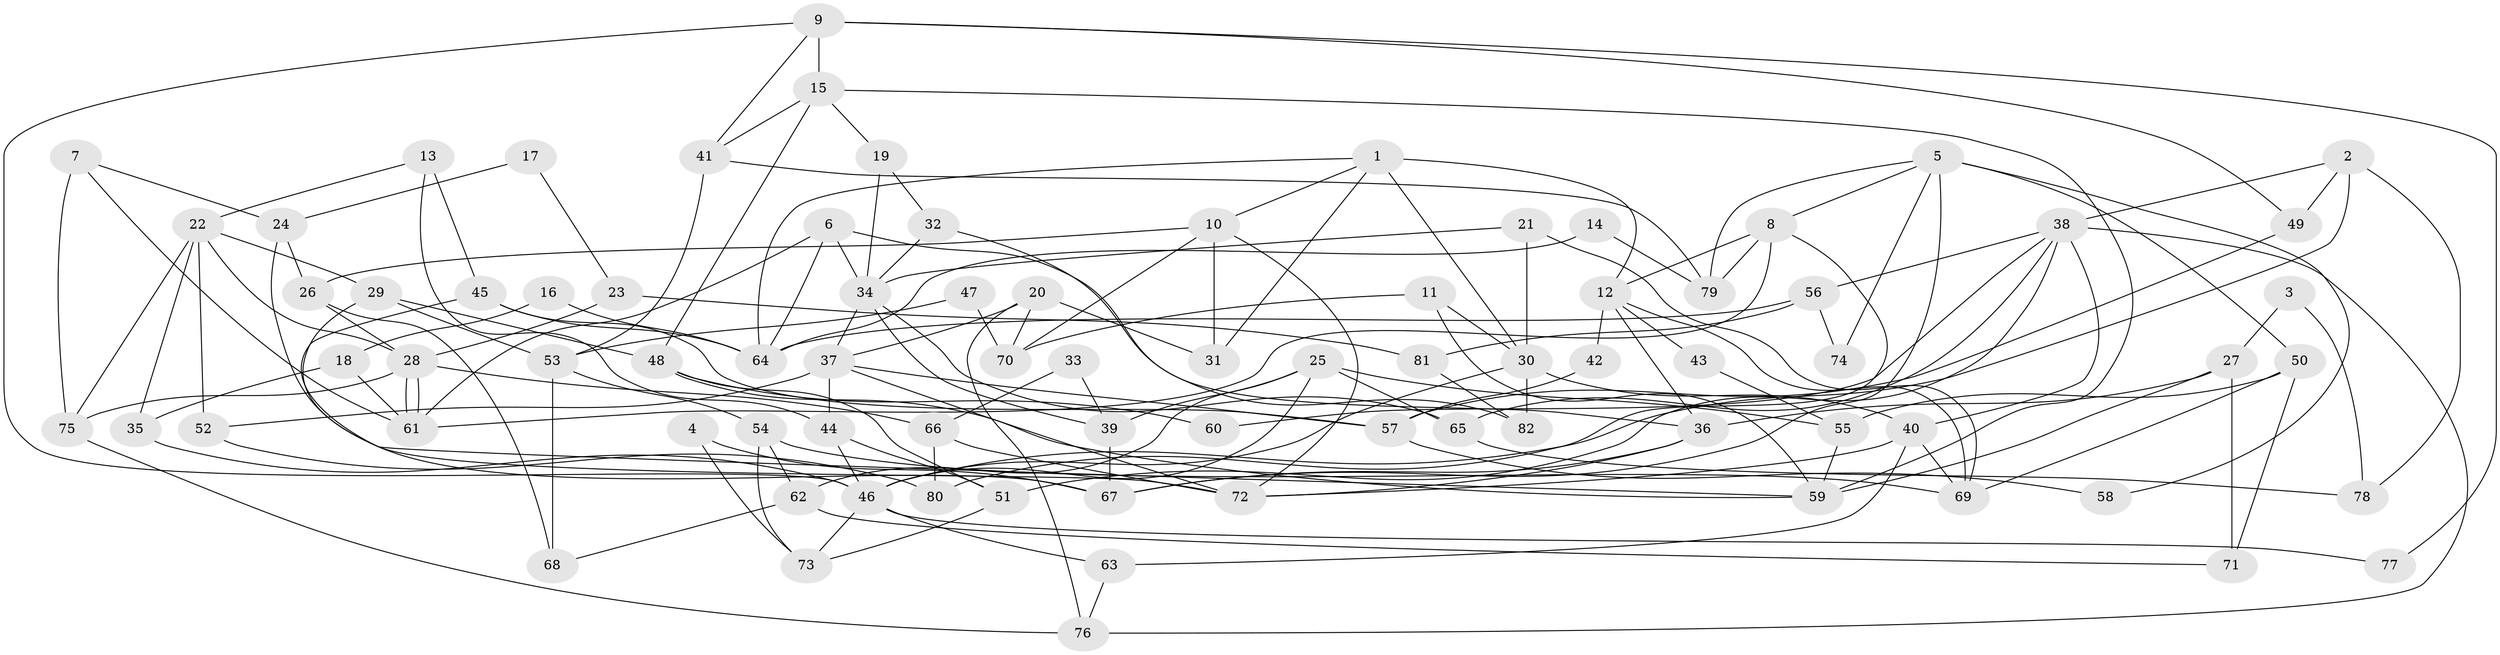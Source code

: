 // Generated by graph-tools (version 1.1) at 2025/35/03/09/25 02:35:54]
// undirected, 82 vertices, 164 edges
graph export_dot {
graph [start="1"]
  node [color=gray90,style=filled];
  1;
  2;
  3;
  4;
  5;
  6;
  7;
  8;
  9;
  10;
  11;
  12;
  13;
  14;
  15;
  16;
  17;
  18;
  19;
  20;
  21;
  22;
  23;
  24;
  25;
  26;
  27;
  28;
  29;
  30;
  31;
  32;
  33;
  34;
  35;
  36;
  37;
  38;
  39;
  40;
  41;
  42;
  43;
  44;
  45;
  46;
  47;
  48;
  49;
  50;
  51;
  52;
  53;
  54;
  55;
  56;
  57;
  58;
  59;
  60;
  61;
  62;
  63;
  64;
  65;
  66;
  67;
  68;
  69;
  70;
  71;
  72;
  73;
  74;
  75;
  76;
  77;
  78;
  79;
  80;
  81;
  82;
  1 -- 31;
  1 -- 12;
  1 -- 10;
  1 -- 30;
  1 -- 64;
  2 -- 38;
  2 -- 46;
  2 -- 49;
  2 -- 78;
  3 -- 78;
  3 -- 27;
  4 -- 73;
  4 -- 67;
  5 -- 67;
  5 -- 8;
  5 -- 50;
  5 -- 58;
  5 -- 74;
  5 -- 79;
  6 -- 34;
  6 -- 36;
  6 -- 61;
  6 -- 64;
  7 -- 24;
  7 -- 61;
  7 -- 75;
  8 -- 61;
  8 -- 79;
  8 -- 12;
  8 -- 80;
  9 -- 15;
  9 -- 49;
  9 -- 41;
  9 -- 46;
  9 -- 77;
  10 -- 70;
  10 -- 26;
  10 -- 31;
  10 -- 72;
  11 -- 59;
  11 -- 30;
  11 -- 70;
  12 -- 69;
  12 -- 36;
  12 -- 42;
  12 -- 43;
  13 -- 44;
  13 -- 22;
  13 -- 45;
  14 -- 79;
  14 -- 64;
  15 -- 48;
  15 -- 41;
  15 -- 19;
  15 -- 59;
  16 -- 64;
  16 -- 18;
  17 -- 24;
  17 -- 23;
  18 -- 35;
  18 -- 61;
  19 -- 34;
  19 -- 32;
  20 -- 37;
  20 -- 76;
  20 -- 31;
  20 -- 70;
  21 -- 34;
  21 -- 30;
  21 -- 69;
  22 -- 75;
  22 -- 28;
  22 -- 29;
  22 -- 35;
  22 -- 52;
  23 -- 81;
  23 -- 28;
  24 -- 26;
  24 -- 59;
  25 -- 55;
  25 -- 46;
  25 -- 39;
  25 -- 62;
  25 -- 65;
  26 -- 28;
  26 -- 68;
  27 -- 71;
  27 -- 36;
  27 -- 59;
  28 -- 75;
  28 -- 61;
  28 -- 61;
  28 -- 66;
  29 -- 72;
  29 -- 48;
  29 -- 53;
  30 -- 40;
  30 -- 46;
  30 -- 82;
  32 -- 34;
  32 -- 82;
  33 -- 66;
  33 -- 39;
  34 -- 37;
  34 -- 39;
  34 -- 65;
  35 -- 46;
  36 -- 72;
  36 -- 67;
  37 -- 44;
  37 -- 52;
  37 -- 57;
  37 -- 72;
  38 -- 40;
  38 -- 65;
  38 -- 51;
  38 -- 56;
  38 -- 60;
  38 -- 76;
  39 -- 67;
  40 -- 72;
  40 -- 69;
  40 -- 63;
  41 -- 53;
  41 -- 79;
  42 -- 57;
  43 -- 55;
  44 -- 46;
  44 -- 51;
  45 -- 64;
  45 -- 57;
  45 -- 67;
  46 -- 63;
  46 -- 73;
  46 -- 77;
  47 -- 70;
  47 -- 53;
  48 -- 59;
  48 -- 51;
  48 -- 60;
  49 -- 57;
  50 -- 69;
  50 -- 55;
  50 -- 71;
  51 -- 73;
  52 -- 80;
  53 -- 68;
  53 -- 54;
  54 -- 73;
  54 -- 62;
  54 -- 69;
  55 -- 59;
  56 -- 64;
  56 -- 74;
  56 -- 81;
  57 -- 58;
  62 -- 68;
  62 -- 71;
  63 -- 76;
  65 -- 78;
  66 -- 72;
  66 -- 80;
  75 -- 76;
  81 -- 82;
}

